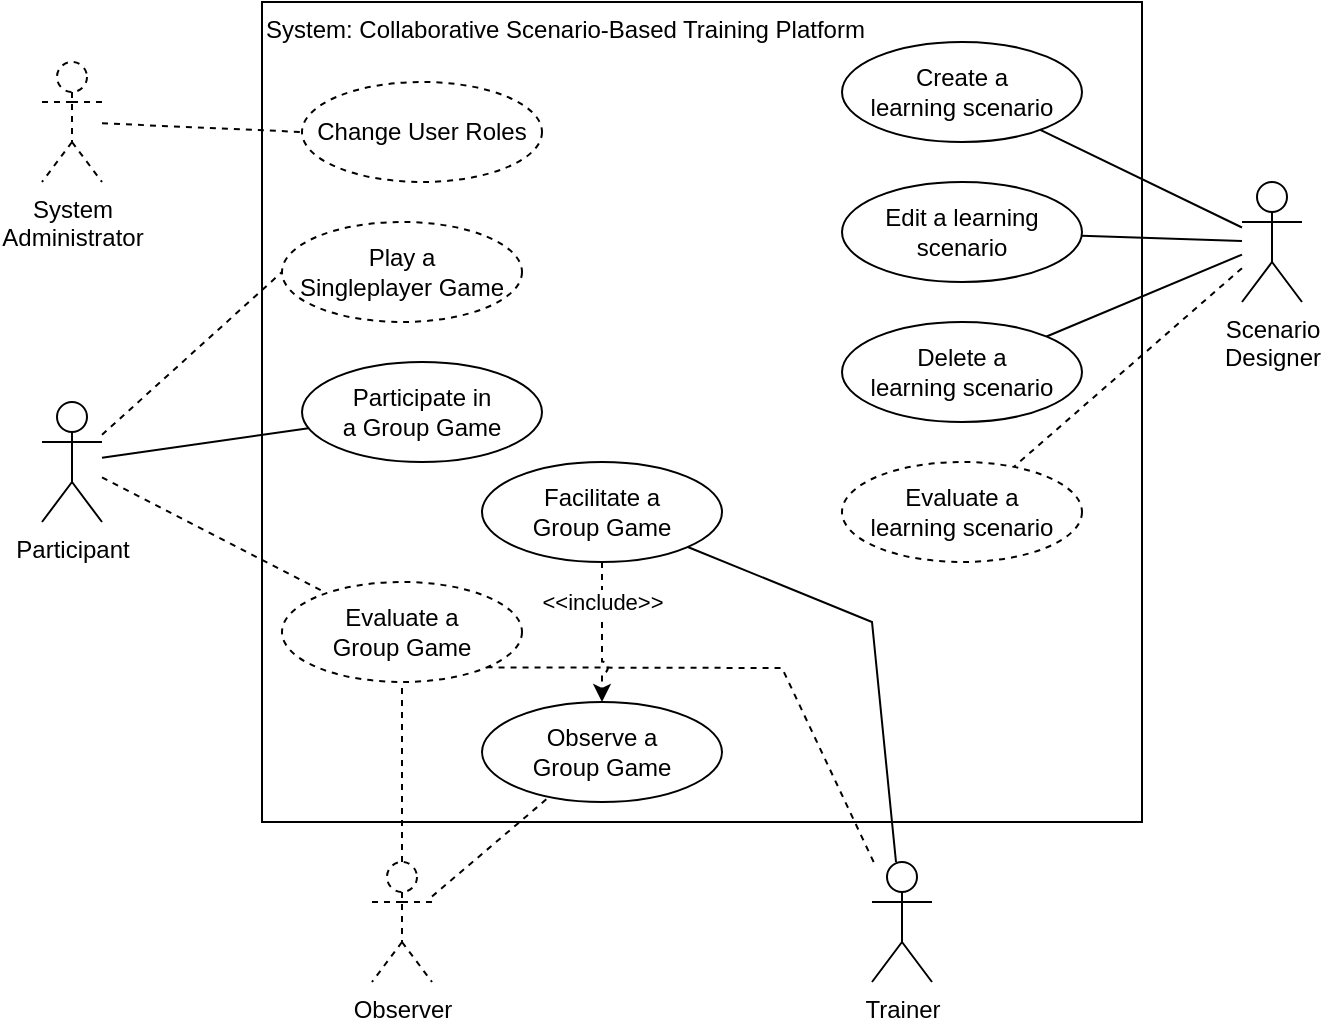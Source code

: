 <mxfile version="15.4.0" type="device" pages="5"><diagram id="1VdO3-t84RbYfWuLwgiJ" name="all_use_cases"><mxGraphModel dx="1086" dy="846" grid="1" gridSize="10" guides="1" tooltips="1" connect="1" arrows="1" fold="1" page="1" pageScale="1" pageWidth="827" pageHeight="1169" math="0" shadow="0"><root><mxCell id="0"/><mxCell id="1" parent="0"/><mxCell id="pJbliilsmfNc0qXXUKQ5-2" value="System: Collaborative Scenario-Based Training Platform" style="rounded=0;whiteSpace=wrap;html=1;align=left;verticalAlign=top;" parent="1" vertex="1"><mxGeometry x="200" y="110" width="440" height="410" as="geometry"/></mxCell><mxCell id="pJbliilsmfNc0qXXUKQ5-7" style="edgeStyle=none;rounded=0;orthogonalLoop=1;jettySize=auto;html=1;endArrow=none;endFill=0;" parent="1" source="pJbliilsmfNc0qXXUKQ5-1" target="pJbliilsmfNc0qXXUKQ5-4" edge="1"><mxGeometry relative="1" as="geometry"/></mxCell><mxCell id="pJbliilsmfNc0qXXUKQ5-28" style="edgeStyle=none;rounded=0;orthogonalLoop=1;jettySize=auto;html=1;startArrow=none;startFill=0;endArrow=none;endFill=0;dashed=1;" parent="1" source="pJbliilsmfNc0qXXUKQ5-1" target="pJbliilsmfNc0qXXUKQ5-25" edge="1"><mxGeometry relative="1" as="geometry"/></mxCell><mxCell id="pJbliilsmfNc0qXXUKQ5-1" value="Participant" style="shape=umlActor;verticalLabelPosition=bottom;verticalAlign=top;html=1;" parent="1" vertex="1"><mxGeometry x="90" y="310" width="30" height="60" as="geometry"/></mxCell><mxCell id="pJbliilsmfNc0qXXUKQ5-3" value="Play a &lt;br&gt;Singleplayer Game" style="shape=ellipse;html=1;strokeWidth=1;fontStyle=0;whiteSpace=wrap;align=center;perimeter=ellipsePerimeter;dashed=1;" parent="1" vertex="1"><mxGeometry x="210" y="220" width="120" height="50" as="geometry"/></mxCell><mxCell id="pJbliilsmfNc0qXXUKQ5-4" value="Participate in &lt;br&gt;a Group Game" style="shape=ellipse;html=1;strokeWidth=1;fontStyle=0;whiteSpace=wrap;align=center;perimeter=ellipsePerimeter;" parent="1" vertex="1"><mxGeometry x="220" y="290" width="120" height="50" as="geometry"/></mxCell><mxCell id="pJbliilsmfNc0qXXUKQ5-6" style="rounded=0;orthogonalLoop=1;jettySize=auto;html=1;entryX=0;entryY=0.5;entryDx=0;entryDy=0;endArrow=none;endFill=0;dashed=1;" parent="1" source="pJbliilsmfNc0qXXUKQ5-1" target="pJbliilsmfNc0qXXUKQ5-3" edge="1"><mxGeometry relative="1" as="geometry"/></mxCell><mxCell id="pJbliilsmfNc0qXXUKQ5-14" style="edgeStyle=none;rounded=0;orthogonalLoop=1;jettySize=auto;html=1;endArrow=none;endFill=0;jumpStyle=arc;dashed=1;" parent="1" source="pJbliilsmfNc0qXXUKQ5-8" target="pJbliilsmfNc0qXXUKQ5-10" edge="1"><mxGeometry relative="1" as="geometry"/></mxCell><mxCell id="pJbliilsmfNc0qXXUKQ5-27" style="edgeStyle=none;rounded=0;orthogonalLoop=1;jettySize=auto;html=1;startArrow=none;startFill=0;endArrow=none;endFill=0;dashed=1;" parent="1" source="pJbliilsmfNc0qXXUKQ5-8" target="pJbliilsmfNc0qXXUKQ5-25" edge="1"><mxGeometry relative="1" as="geometry"/></mxCell><mxCell id="pJbliilsmfNc0qXXUKQ5-8" value="Observer" style="shape=umlActor;verticalLabelPosition=bottom;verticalAlign=top;html=1;dashed=1;" parent="1" vertex="1"><mxGeometry x="255" y="540" width="30" height="60" as="geometry"/></mxCell><mxCell id="pJbliilsmfNc0qXXUKQ5-10" value="Observe a &lt;br&gt;Group Game" style="shape=ellipse;html=1;strokeWidth=1;fontStyle=0;whiteSpace=wrap;align=center;perimeter=ellipsePerimeter;" parent="1" vertex="1"><mxGeometry x="310" y="460" width="120" height="50" as="geometry"/></mxCell><mxCell id="pJbliilsmfNc0qXXUKQ5-13" style="edgeStyle=none;rounded=0;orthogonalLoop=1;jettySize=auto;html=1;endArrow=none;endFill=0;" parent="1" source="pJbliilsmfNc0qXXUKQ5-11" target="pJbliilsmfNc0qXXUKQ5-12" edge="1"><mxGeometry relative="1" as="geometry"><Array as="points"><mxPoint x="505" y="420"/></Array></mxGeometry></mxCell><mxCell id="pJbliilsmfNc0qXXUKQ5-26" style="edgeStyle=none;rounded=0;orthogonalLoop=1;jettySize=auto;html=1;entryX=1;entryY=1;entryDx=0;entryDy=0;startArrow=none;startFill=0;endArrow=none;endFill=0;jumpStyle=arc;dashed=1;" parent="1" source="pJbliilsmfNc0qXXUKQ5-11" target="pJbliilsmfNc0qXXUKQ5-25" edge="1"><mxGeometry relative="1" as="geometry"><Array as="points"><mxPoint x="460" y="443"/></Array></mxGeometry></mxCell><mxCell id="pJbliilsmfNc0qXXUKQ5-11" value="Trainer" style="shape=umlActor;verticalLabelPosition=bottom;verticalAlign=top;html=1;" parent="1" vertex="1"><mxGeometry x="505" y="540" width="30" height="60" as="geometry"/></mxCell><mxCell id="pJbliilsmfNc0qXXUKQ5-15" value="&amp;lt;&amp;lt;include&amp;gt;&amp;gt;" style="edgeStyle=none;rounded=0;orthogonalLoop=1;jettySize=auto;html=1;entryX=0.5;entryY=0;entryDx=0;entryDy=0;endArrow=classic;endFill=1;dashed=1;startArrow=none;startFill=0;jumpStyle=arc;" parent="1" source="pJbliilsmfNc0qXXUKQ5-12" target="pJbliilsmfNc0qXXUKQ5-10" edge="1"><mxGeometry x="-0.429" relative="1" as="geometry"><mxPoint as="offset"/></mxGeometry></mxCell><mxCell id="pJbliilsmfNc0qXXUKQ5-12" value="Facilitate a &lt;br&gt;Group Game" style="shape=ellipse;html=1;strokeWidth=1;fontStyle=0;whiteSpace=wrap;align=center;perimeter=ellipsePerimeter;" parent="1" vertex="1"><mxGeometry x="310" y="340" width="120" height="50" as="geometry"/></mxCell><mxCell id="pJbliilsmfNc0qXXUKQ5-22" style="edgeStyle=none;rounded=0;orthogonalLoop=1;jettySize=auto;html=1;startArrow=none;startFill=0;endArrow=none;endFill=0;" parent="1" source="pJbliilsmfNc0qXXUKQ5-16" target="pJbliilsmfNc0qXXUKQ5-17" edge="1"><mxGeometry relative="1" as="geometry"/></mxCell><mxCell id="pJbliilsmfNc0qXXUKQ5-23" style="edgeStyle=none;rounded=0;orthogonalLoop=1;jettySize=auto;html=1;startArrow=none;startFill=0;endArrow=none;endFill=0;" parent="1" source="pJbliilsmfNc0qXXUKQ5-16" target="pJbliilsmfNc0qXXUKQ5-18" edge="1"><mxGeometry relative="1" as="geometry"/></mxCell><mxCell id="pJbliilsmfNc0qXXUKQ5-24" style="edgeStyle=none;rounded=0;orthogonalLoop=1;jettySize=auto;html=1;startArrow=none;startFill=0;endArrow=none;endFill=0;" parent="1" source="pJbliilsmfNc0qXXUKQ5-16" target="pJbliilsmfNc0qXXUKQ5-19" edge="1"><mxGeometry relative="1" as="geometry"/></mxCell><mxCell id="pJbliilsmfNc0qXXUKQ5-30" style="edgeStyle=none;rounded=0;jumpStyle=arc;orthogonalLoop=1;jettySize=auto;html=1;startArrow=none;startFill=0;endArrow=none;endFill=0;dashed=1;" parent="1" source="pJbliilsmfNc0qXXUKQ5-16" target="pJbliilsmfNc0qXXUKQ5-29" edge="1"><mxGeometry relative="1" as="geometry"/></mxCell><mxCell id="pJbliilsmfNc0qXXUKQ5-16" value="Scenario &lt;br&gt;Designer" style="shape=umlActor;verticalLabelPosition=bottom;verticalAlign=top;html=1;" parent="1" vertex="1"><mxGeometry x="690" y="200" width="30" height="60" as="geometry"/></mxCell><mxCell id="pJbliilsmfNc0qXXUKQ5-17" value="Create a &lt;br&gt;learning scenario" style="shape=ellipse;html=1;strokeWidth=1;fontStyle=0;whiteSpace=wrap;align=center;perimeter=ellipsePerimeter;" parent="1" vertex="1"><mxGeometry x="490" y="130" width="120" height="50" as="geometry"/></mxCell><mxCell id="pJbliilsmfNc0qXXUKQ5-18" value="Edit a learning scenario" style="shape=ellipse;html=1;strokeWidth=1;fontStyle=0;whiteSpace=wrap;align=center;perimeter=ellipsePerimeter;" parent="1" vertex="1"><mxGeometry x="490" y="200" width="120" height="50" as="geometry"/></mxCell><mxCell id="pJbliilsmfNc0qXXUKQ5-19" value="Delete a &lt;br&gt;learning scenario" style="shape=ellipse;html=1;strokeWidth=1;fontStyle=0;whiteSpace=wrap;align=center;perimeter=ellipsePerimeter;" parent="1" vertex="1"><mxGeometry x="490" y="270" width="120" height="50" as="geometry"/></mxCell><mxCell id="pJbliilsmfNc0qXXUKQ5-25" value="Evaluate a &lt;br&gt;Group Game" style="shape=ellipse;html=1;strokeWidth=1;fontStyle=0;whiteSpace=wrap;align=center;perimeter=ellipsePerimeter;dashed=1;" parent="1" vertex="1"><mxGeometry x="210" y="400" width="120" height="50" as="geometry"/></mxCell><mxCell id="pJbliilsmfNc0qXXUKQ5-29" value="Evaluate a &lt;br&gt;learning scenario" style="shape=ellipse;html=1;strokeWidth=1;fontStyle=0;whiteSpace=wrap;align=center;perimeter=ellipsePerimeter;dashed=1;" parent="1" vertex="1"><mxGeometry x="490" y="340" width="120" height="50" as="geometry"/></mxCell><mxCell id="e8S_oA5Bk_F-g82a3Zkq-1" value="System &lt;br&gt;Administrator" style="shape=umlActor;verticalLabelPosition=bottom;verticalAlign=top;html=1;dashed=1;" parent="1" vertex="1"><mxGeometry x="90" y="140" width="30" height="60" as="geometry"/></mxCell><mxCell id="e8S_oA5Bk_F-g82a3Zkq-2" value="Change User Roles" style="shape=ellipse;html=1;strokeWidth=1;fontStyle=0;whiteSpace=wrap;align=center;perimeter=ellipsePerimeter;dashed=1;" parent="1" vertex="1"><mxGeometry x="220" y="150" width="120" height="50" as="geometry"/></mxCell><mxCell id="e8S_oA5Bk_F-g82a3Zkq-3" style="edgeStyle=none;rounded=0;orthogonalLoop=1;jettySize=auto;html=1;startArrow=none;startFill=0;endArrow=none;endFill=0;entryX=0;entryY=0.5;entryDx=0;entryDy=0;dashed=1;" parent="1" source="e8S_oA5Bk_F-g82a3Zkq-1" target="e8S_oA5Bk_F-g82a3Zkq-2" edge="1"><mxGeometry relative="1" as="geometry"><mxPoint x="130" y="357.727" as="sourcePoint"/><mxPoint x="242.268" y="415.562" as="targetPoint"/></mxGeometry></mxCell></root></mxGraphModel></diagram><diagram id="rYNN1EYDOFlq2pC5Rq3p" name="Participant Use Cases"><mxGraphModel dx="1209" dy="703" grid="1" gridSize="10" guides="1" tooltips="1" connect="1" arrows="1" fold="1" page="1" pageScale="1" pageWidth="827" pageHeight="1169" math="0" shadow="0"><root><mxCell id="6eW3fHSqBbzC6EZOYO8j-0"/><mxCell id="6eW3fHSqBbzC6EZOYO8j-1" parent="6eW3fHSqBbzC6EZOYO8j-0"/><mxCell id="lmpQP4wuOzyAfp_I5tTk-0" value="System: Collaborative Scenario-Based Platform" style="rounded=0;whiteSpace=wrap;html=1;align=left;verticalAlign=top;" vertex="1" parent="6eW3fHSqBbzC6EZOYO8j-1"><mxGeometry x="200" y="110" width="440" height="410" as="geometry"/></mxCell><mxCell id="lmpQP4wuOzyAfp_I5tTk-1" style="edgeStyle=none;rounded=0;orthogonalLoop=1;jettySize=auto;html=1;endArrow=none;endFill=0;" edge="1" parent="6eW3fHSqBbzC6EZOYO8j-1" source="lmpQP4wuOzyAfp_I5tTk-3" target="lmpQP4wuOzyAfp_I5tTk-5"><mxGeometry relative="1" as="geometry"/></mxCell><mxCell id="lmpQP4wuOzyAfp_I5tTk-2" style="edgeStyle=none;rounded=0;orthogonalLoop=1;jettySize=auto;html=1;startArrow=none;startFill=0;endArrow=none;endFill=0;" edge="1" parent="6eW3fHSqBbzC6EZOYO8j-1" source="lmpQP4wuOzyAfp_I5tTk-3" target="lmpQP4wuOzyAfp_I5tTk-7"><mxGeometry relative="1" as="geometry"/></mxCell><mxCell id="lmpQP4wuOzyAfp_I5tTk-3" value="Participant" style="shape=umlActor;verticalLabelPosition=bottom;verticalAlign=top;html=1;" vertex="1" parent="6eW3fHSqBbzC6EZOYO8j-1"><mxGeometry x="90" y="260" width="30" height="60" as="geometry"/></mxCell><mxCell id="lmpQP4wuOzyAfp_I5tTk-4" value="Play a &lt;br&gt;Singleplayer Game" style="shape=ellipse;html=1;strokeWidth=1;fontStyle=0;whiteSpace=wrap;align=center;perimeter=ellipsePerimeter;dashed=1;dashPattern=1 1;" vertex="1" parent="6eW3fHSqBbzC6EZOYO8j-1"><mxGeometry x="240" y="160" width="120" height="50" as="geometry"/></mxCell><mxCell id="lmpQP4wuOzyAfp_I5tTk-9" value="&amp;lt;&amp;lt;include&amp;gt;&amp;gt;" style="edgeStyle=none;rounded=0;jumpStyle=arc;orthogonalLoop=1;jettySize=auto;html=1;entryX=0;entryY=0.5;entryDx=0;entryDy=0;startArrow=none;startFill=0;endArrow=classic;endFill=1;dashed=1;" edge="1" parent="6eW3fHSqBbzC6EZOYO8j-1" source="lmpQP4wuOzyAfp_I5tTk-5" target="lmpQP4wuOzyAfp_I5tTk-8"><mxGeometry relative="1" as="geometry"/></mxCell><mxCell id="lmpQP4wuOzyAfp_I5tTk-11" value="&amp;lt;&amp;lt;include&amp;gt;&amp;gt;" style="edgeStyle=none;rounded=0;jumpStyle=arc;orthogonalLoop=1;jettySize=auto;html=1;entryX=0;entryY=0.5;entryDx=0;entryDy=0;startArrow=none;startFill=0;endArrow=classic;endFill=1;dashed=1;" edge="1" parent="6eW3fHSqBbzC6EZOYO8j-1" source="lmpQP4wuOzyAfp_I5tTk-5" target="lmpQP4wuOzyAfp_I5tTk-10"><mxGeometry relative="1" as="geometry"/></mxCell><mxCell id="lmpQP4wuOzyAfp_I5tTk-5" value="Participate in &lt;br&gt;a Group Game" style="shape=ellipse;html=1;strokeWidth=1;fontStyle=0;whiteSpace=wrap;align=center;perimeter=ellipsePerimeter;" vertex="1" parent="6eW3fHSqBbzC6EZOYO8j-1"><mxGeometry x="230" y="330" width="120" height="50" as="geometry"/></mxCell><mxCell id="lmpQP4wuOzyAfp_I5tTk-6" style="rounded=0;orthogonalLoop=1;jettySize=auto;html=1;entryX=0;entryY=0.5;entryDx=0;entryDy=0;endArrow=none;endFill=0;" edge="1" parent="6eW3fHSqBbzC6EZOYO8j-1" source="lmpQP4wuOzyAfp_I5tTk-3" target="lmpQP4wuOzyAfp_I5tTk-4"><mxGeometry relative="1" as="geometry"/></mxCell><mxCell id="lmpQP4wuOzyAfp_I5tTk-7" value="Evaluate a &lt;br&gt;Group Game" style="shape=ellipse;html=1;strokeWidth=1;fontStyle=0;whiteSpace=wrap;align=center;perimeter=ellipsePerimeter;" vertex="1" parent="6eW3fHSqBbzC6EZOYO8j-1"><mxGeometry x="210" y="400" width="120" height="50" as="geometry"/></mxCell><mxCell id="lmpQP4wuOzyAfp_I5tTk-8" value="Join a Group Game" style="shape=ellipse;html=1;strokeWidth=1;fontStyle=0;whiteSpace=wrap;align=center;perimeter=ellipsePerimeter;" vertex="1" parent="6eW3fHSqBbzC6EZOYO8j-1"><mxGeometry x="410" y="280" width="120" height="50" as="geometry"/></mxCell><mxCell id="lmpQP4wuOzyAfp_I5tTk-10" value="Solve an inject&lt;br&gt;in a Group Game" style="shape=ellipse;html=1;strokeWidth=1;fontStyle=0;whiteSpace=wrap;align=center;perimeter=ellipsePerimeter;" vertex="1" parent="6eW3fHSqBbzC6EZOYO8j-1"><mxGeometry x="404" y="390" width="120" height="50" as="geometry"/></mxCell><mxCell id="lmpQP4wuOzyAfp_I5tTk-12" value="Evaluate a Singleplayer Game" style="shape=ellipse;html=1;strokeWidth=1;fontStyle=0;whiteSpace=wrap;align=center;perimeter=ellipsePerimeter;dashed=1;dashPattern=1 1;" vertex="1" parent="6eW3fHSqBbzC6EZOYO8j-1"><mxGeometry x="240" y="220" width="120" height="50" as="geometry"/></mxCell><mxCell id="lmpQP4wuOzyAfp_I5tTk-14" style="rounded=0;orthogonalLoop=1;jettySize=auto;html=1;entryX=0;entryY=0.5;entryDx=0;entryDy=0;endArrow=none;endFill=0;" edge="1" parent="6eW3fHSqBbzC6EZOYO8j-1" source="lmpQP4wuOzyAfp_I5tTk-3" target="lmpQP4wuOzyAfp_I5tTk-12"><mxGeometry relative="1" as="geometry"><mxPoint x="130" y="288.333" as="sourcePoint"/><mxPoint x="250" y="195" as="targetPoint"/></mxGeometry></mxCell></root></mxGraphModel></diagram><diagram id="5qwo4i5OxXcHa6D2XulA" name="Facilitator Use Cases"><mxGraphModel dx="1209" dy="703" grid="1" gridSize="10" guides="1" tooltips="1" connect="1" arrows="1" fold="1" page="1" pageScale="1" pageWidth="827" pageHeight="1169" math="0" shadow="0"><root><mxCell id="oYAKHBj4XhHAIq8Hzmme-0"/><mxCell id="oYAKHBj4XhHAIq8Hzmme-1" parent="oYAKHBj4XhHAIq8Hzmme-0"/><mxCell id="Pw8CGzkgmDTjda4fF30Q-0" value="System: Collaborative Scenario-Based Platform" style="rounded=0;whiteSpace=wrap;html=1;align=left;verticalAlign=top;" vertex="1" parent="oYAKHBj4XhHAIq8Hzmme-1"><mxGeometry x="200" y="110" width="440" height="410" as="geometry"/></mxCell><mxCell id="Pw8CGzkgmDTjda4fF30Q-1" style="edgeStyle=none;rounded=0;orthogonalLoop=1;jettySize=auto;html=1;endArrow=none;endFill=0;jumpStyle=arc;" edge="1" parent="oYAKHBj4XhHAIq8Hzmme-1" source="Pw8CGzkgmDTjda4fF30Q-3" target="Pw8CGzkgmDTjda4fF30Q-4"><mxGeometry relative="1" as="geometry"/></mxCell><mxCell id="Pw8CGzkgmDTjda4fF30Q-2" style="edgeStyle=none;rounded=0;orthogonalLoop=1;jettySize=auto;html=1;startArrow=none;startFill=0;endArrow=none;endFill=0;dashed=1;dashPattern=1 1;" edge="1" parent="oYAKHBj4XhHAIq8Hzmme-1" source="Pw8CGzkgmDTjda4fF30Q-3" target="Pw8CGzkgmDTjda4fF30Q-10"><mxGeometry relative="1" as="geometry"/></mxCell><mxCell id="Pw8CGzkgmDTjda4fF30Q-3" value="Observer" style="shape=umlActor;verticalLabelPosition=bottom;verticalAlign=top;html=1;dashed=1;dashPattern=1 1;" vertex="1" parent="oYAKHBj4XhHAIq8Hzmme-1"><mxGeometry x="255" y="540" width="30" height="60" as="geometry"/></mxCell><mxCell id="Pw8CGzkgmDTjda4fF30Q-4" value="Observe a &lt;br&gt;Group Game" style="shape=ellipse;html=1;strokeWidth=1;fontStyle=0;whiteSpace=wrap;align=center;perimeter=ellipsePerimeter;" vertex="1" parent="oYAKHBj4XhHAIq8Hzmme-1"><mxGeometry x="310" y="460" width="120" height="50" as="geometry"/></mxCell><mxCell id="Pw8CGzkgmDTjda4fF30Q-5" style="edgeStyle=none;rounded=0;orthogonalLoop=1;jettySize=auto;html=1;endArrow=none;endFill=0;" edge="1" parent="oYAKHBj4XhHAIq8Hzmme-1" source="Pw8CGzkgmDTjda4fF30Q-7" target="Pw8CGzkgmDTjda4fF30Q-9"><mxGeometry relative="1" as="geometry"><Array as="points"><mxPoint x="505" y="420"/></Array></mxGeometry></mxCell><mxCell id="Pw8CGzkgmDTjda4fF30Q-6" style="edgeStyle=none;rounded=0;orthogonalLoop=1;jettySize=auto;html=1;entryX=1;entryY=1;entryDx=0;entryDy=0;startArrow=none;startFill=0;endArrow=none;endFill=0;jumpStyle=arc;" edge="1" parent="oYAKHBj4XhHAIq8Hzmme-1" source="Pw8CGzkgmDTjda4fF30Q-7" target="Pw8CGzkgmDTjda4fF30Q-10"><mxGeometry relative="1" as="geometry"><Array as="points"><mxPoint x="460" y="443"/></Array></mxGeometry></mxCell><mxCell id="jYQSRSxsleqiAgA3_Kp2-0" style="edgeStyle=none;rounded=0;jumpStyle=arc;orthogonalLoop=1;jettySize=auto;html=1;exitX=0;exitY=0.333;exitDx=0;exitDy=0;exitPerimeter=0;startArrow=none;startFill=0;endArrow=none;endFill=0;" edge="1" parent="oYAKHBj4XhHAIq8Hzmme-1" source="Pw8CGzkgmDTjda4fF30Q-7" target="Pw8CGzkgmDTjda4fF30Q-4"><mxGeometry relative="1" as="geometry"/></mxCell><mxCell id="Pw8CGzkgmDTjda4fF30Q-7" value="Trainer" style="shape=umlActor;verticalLabelPosition=bottom;verticalAlign=top;html=1;" vertex="1" parent="oYAKHBj4XhHAIq8Hzmme-1"><mxGeometry x="505" y="540" width="30" height="60" as="geometry"/></mxCell><mxCell id="Pw8CGzkgmDTjda4fF30Q-8" value="&amp;lt;&amp;lt;include&amp;gt;&amp;gt;" style="edgeStyle=none;rounded=0;orthogonalLoop=1;jettySize=auto;html=1;entryX=0.5;entryY=0;entryDx=0;entryDy=0;endArrow=classic;endFill=1;dashed=1;startArrow=none;startFill=0;jumpStyle=arc;" edge="1" parent="oYAKHBj4XhHAIq8Hzmme-1" source="Pw8CGzkgmDTjda4fF30Q-9" target="Pw8CGzkgmDTjda4fF30Q-4"><mxGeometry x="-0.429" relative="1" as="geometry"><mxPoint as="offset"/></mxGeometry></mxCell><mxCell id="jYQSRSxsleqiAgA3_Kp2-6" value="&amp;lt;&amp;lt;include&amp;gt;&amp;gt;" style="edgeStyle=none;rounded=0;jumpStyle=arc;orthogonalLoop=1;jettySize=auto;html=1;startArrow=none;startFill=0;endArrow=classic;endFill=1;dashed=1;entryX=1;entryY=0.5;entryDx=0;entryDy=0;exitX=0.619;exitY=0.067;exitDx=0;exitDy=0;exitPerimeter=0;" edge="1" parent="oYAKHBj4XhHAIq8Hzmme-1" source="Pw8CGzkgmDTjda4fF30Q-9" target="jYQSRSxsleqiAgA3_Kp2-5"><mxGeometry relative="1" as="geometry"/></mxCell><mxCell id="Pw8CGzkgmDTjda4fF30Q-9" value="Facilitate a &lt;br&gt;Group Game" style="shape=ellipse;html=1;strokeWidth=1;fontStyle=0;whiteSpace=wrap;align=center;perimeter=ellipsePerimeter;" vertex="1" parent="oYAKHBj4XhHAIq8Hzmme-1"><mxGeometry x="310" y="340" width="120" height="50" as="geometry"/></mxCell><mxCell id="Pw8CGzkgmDTjda4fF30Q-10" value="Evaluate a &lt;br&gt;Group Game" style="shape=ellipse;html=1;strokeWidth=1;fontStyle=0;whiteSpace=wrap;align=center;perimeter=ellipsePerimeter;" vertex="1" parent="oYAKHBj4XhHAIq8Hzmme-1"><mxGeometry x="210" y="400" width="120" height="50" as="geometry"/></mxCell><mxCell id="jYQSRSxsleqiAgA3_Kp2-1" value="Set breakpoint" style="shape=ellipse;html=1;strokeWidth=1;fontStyle=0;whiteSpace=wrap;align=center;perimeter=ellipsePerimeter;" vertex="1" parent="oYAKHBj4XhHAIq8Hzmme-1"><mxGeometry x="520" y="240" width="120" height="50" as="geometry"/></mxCell><mxCell id="jYQSRSxsleqiAgA3_Kp2-2" value="Change Active Inject" style="shape=ellipse;html=1;strokeWidth=1;fontStyle=0;whiteSpace=wrap;align=center;perimeter=ellipsePerimeter;dashed=1;dashPattern=1 1;" vertex="1" parent="oYAKHBj4XhHAIq8Hzmme-1"><mxGeometry x="520" y="160" width="120" height="50" as="geometry"/></mxCell><mxCell id="jYQSRSxsleqiAgA3_Kp2-3" value="Set Variable Value" style="shape=ellipse;html=1;strokeWidth=1;fontStyle=0;whiteSpace=wrap;align=center;perimeter=ellipsePerimeter;" vertex="1" parent="oYAKHBj4XhHAIq8Hzmme-1"><mxGeometry x="520" y="330" width="120" height="50" as="geometry"/></mxCell><mxCell id="jYQSRSxsleqiAgA3_Kp2-4" value="Open Game" style="shape=ellipse;html=1;strokeWidth=1;fontStyle=0;whiteSpace=wrap;align=center;perimeter=ellipsePerimeter;" vertex="1" parent="oYAKHBj4XhHAIq8Hzmme-1"><mxGeometry x="210" y="260" width="120" height="50" as="geometry"/></mxCell><mxCell id="jYQSRSxsleqiAgA3_Kp2-5" value="Abort Game" style="shape=ellipse;html=1;strokeWidth=1;fontStyle=0;whiteSpace=wrap;align=center;perimeter=ellipsePerimeter;dashed=1;dashPattern=1 1;" vertex="1" parent="oYAKHBj4XhHAIq8Hzmme-1"><mxGeometry x="210" y="190" width="120" height="50" as="geometry"/></mxCell><mxCell id="jYQSRSxsleqiAgA3_Kp2-7" value="&amp;lt;&amp;lt;include&amp;gt;&amp;gt;" style="edgeStyle=none;rounded=0;jumpStyle=arc;orthogonalLoop=1;jettySize=auto;html=1;startArrow=none;startFill=0;endArrow=classic;endFill=1;dashed=1;entryX=0.5;entryY=1;entryDx=0;entryDy=0;exitX=0.219;exitY=0.067;exitDx=0;exitDy=0;exitPerimeter=0;" edge="1" parent="oYAKHBj4XhHAIq8Hzmme-1" source="Pw8CGzkgmDTjda4fF30Q-9" target="jYQSRSxsleqiAgA3_Kp2-4"><mxGeometry x="-0.228" y="-3" relative="1" as="geometry"><mxPoint x="359.041" y="351.575" as="sourcePoint"/><mxPoint x="311.067" y="298.408" as="targetPoint"/><mxPoint as="offset"/></mxGeometry></mxCell><mxCell id="jYQSRSxsleqiAgA3_Kp2-8" value="&amp;lt;&amp;lt;include&amp;gt;&amp;gt;" style="edgeStyle=none;rounded=0;jumpStyle=arc;orthogonalLoop=1;jettySize=auto;html=1;startArrow=none;startFill=0;endArrow=classic;endFill=1;dashed=1;entryX=0;entryY=0.5;entryDx=0;entryDy=0;exitX=1;exitY=0;exitDx=0;exitDy=0;" edge="1" parent="oYAKHBj4XhHAIq8Hzmme-1" source="Pw8CGzkgmDTjda4fF30Q-9" target="jYQSRSxsleqiAgA3_Kp2-2"><mxGeometry x="0.445" relative="1" as="geometry"><mxPoint x="380" y="350" as="sourcePoint"/><mxPoint x="345.92" y="222.65" as="targetPoint"/><mxPoint as="offset"/></mxGeometry></mxCell><mxCell id="jYQSRSxsleqiAgA3_Kp2-9" value="&amp;lt;&amp;lt;include&amp;gt;&amp;gt;" style="edgeStyle=none;rounded=0;jumpStyle=arc;orthogonalLoop=1;jettySize=auto;html=1;startArrow=none;startFill=0;endArrow=classic;endFill=1;dashed=1;entryX=0;entryY=0.5;entryDx=0;entryDy=0;exitX=0.975;exitY=0.324;exitDx=0;exitDy=0;exitPerimeter=0;" edge="1" parent="oYAKHBj4XhHAIq8Hzmme-1" source="Pw8CGzkgmDTjda4fF30Q-9" target="jYQSRSxsleqiAgA3_Kp2-1"><mxGeometry x="0.445" relative="1" as="geometry"><mxPoint x="422.426" y="357.322" as="sourcePoint"/><mxPoint x="530" y="195" as="targetPoint"/><mxPoint as="offset"/></mxGeometry></mxCell><mxCell id="jYQSRSxsleqiAgA3_Kp2-10" value="&amp;lt;&amp;lt;include&amp;gt;&amp;gt;" style="edgeStyle=none;rounded=0;jumpStyle=arc;orthogonalLoop=1;jettySize=auto;html=1;startArrow=none;startFill=0;endArrow=classic;endFill=1;dashed=1;entryX=0;entryY=0.5;entryDx=0;entryDy=0;exitX=1;exitY=0.5;exitDx=0;exitDy=0;" edge="1" parent="oYAKHBj4XhHAIq8Hzmme-1" source="Pw8CGzkgmDTjda4fF30Q-9" target="jYQSRSxsleqiAgA3_Kp2-3"><mxGeometry x="-0.122" y="-4" relative="1" as="geometry"><mxPoint x="432.426" y="367.322" as="sourcePoint"/><mxPoint x="540" y="205" as="targetPoint"/><mxPoint as="offset"/></mxGeometry></mxCell></root></mxGraphModel></diagram><diagram id="n1b84Qd3oHAgaWTMOdpx" name="Scenario Designer Use Cases"><mxGraphModel dx="1209" dy="703" grid="1" gridSize="10" guides="1" tooltips="1" connect="1" arrows="1" fold="1" page="1" pageScale="1" pageWidth="827" pageHeight="1169" math="0" shadow="0"><root><mxCell id="hYCX3b5heqn8G4e1nwby-0"/><mxCell id="hYCX3b5heqn8G4e1nwby-1" parent="hYCX3b5heqn8G4e1nwby-0"/><mxCell id="FKQUHX528Hr-MIod7hUV-0" value="System: Collaborative Scenario-Based Platform" style="rounded=0;whiteSpace=wrap;html=1;align=left;verticalAlign=top;" vertex="1" parent="hYCX3b5heqn8G4e1nwby-1"><mxGeometry x="200" y="120" width="440" height="410" as="geometry"/></mxCell><mxCell id="FKQUHX528Hr-MIod7hUV-1" style="edgeStyle=none;rounded=0;orthogonalLoop=1;jettySize=auto;html=1;startArrow=none;startFill=0;endArrow=none;endFill=0;" edge="1" parent="hYCX3b5heqn8G4e1nwby-1" source="FKQUHX528Hr-MIod7hUV-5" target="FKQUHX528Hr-MIod7hUV-6"><mxGeometry relative="1" as="geometry"/></mxCell><mxCell id="FKQUHX528Hr-MIod7hUV-2" style="edgeStyle=none;rounded=0;orthogonalLoop=1;jettySize=auto;html=1;startArrow=none;startFill=0;endArrow=none;endFill=0;" edge="1" parent="hYCX3b5heqn8G4e1nwby-1" source="FKQUHX528Hr-MIod7hUV-5" target="FKQUHX528Hr-MIod7hUV-7"><mxGeometry relative="1" as="geometry"/></mxCell><mxCell id="FKQUHX528Hr-MIod7hUV-3" style="edgeStyle=none;rounded=0;orthogonalLoop=1;jettySize=auto;html=1;startArrow=none;startFill=0;endArrow=none;endFill=0;" edge="1" parent="hYCX3b5heqn8G4e1nwby-1" source="FKQUHX528Hr-MIod7hUV-5" target="FKQUHX528Hr-MIod7hUV-8"><mxGeometry relative="1" as="geometry"/></mxCell><mxCell id="FKQUHX528Hr-MIod7hUV-4" style="edgeStyle=none;rounded=0;jumpStyle=arc;orthogonalLoop=1;jettySize=auto;html=1;startArrow=none;startFill=0;endArrow=none;endFill=0;dashed=1;dashPattern=1 1;" edge="1" parent="hYCX3b5heqn8G4e1nwby-1" source="FKQUHX528Hr-MIod7hUV-5" target="FKQUHX528Hr-MIod7hUV-9"><mxGeometry relative="1" as="geometry"/></mxCell><mxCell id="FKQUHX528Hr-MIod7hUV-5" value="Scenario &lt;br&gt;Designer" style="shape=umlActor;verticalLabelPosition=bottom;verticalAlign=top;html=1;" vertex="1" parent="hYCX3b5heqn8G4e1nwby-1"><mxGeometry x="690" y="265" width="30" height="60" as="geometry"/></mxCell><mxCell id="FKQUHX528Hr-MIod7hUV-22" value="&amp;lt;&amp;lt;extend&amp;gt;&amp;gt;" style="edgeStyle=none;rounded=0;jumpStyle=arc;orthogonalLoop=1;jettySize=auto;html=1;dashed=1;startArrow=none;startFill=0;endArrow=classic;endFill=1;" edge="1" parent="hYCX3b5heqn8G4e1nwby-1" source="FKQUHX528Hr-MIod7hUV-6" target="FKQUHX528Hr-MIod7hUV-7"><mxGeometry relative="1" as="geometry"/></mxCell><mxCell id="FKQUHX528Hr-MIod7hUV-6" value="Create a &lt;br&gt;learning scenario" style="shape=ellipse;html=1;strokeWidth=1;fontStyle=0;whiteSpace=wrap;align=center;perimeter=ellipsePerimeter;" vertex="1" parent="hYCX3b5heqn8G4e1nwby-1"><mxGeometry x="490" y="170" width="120" height="50" as="geometry"/></mxCell><mxCell id="FKQUHX528Hr-MIod7hUV-19" value="&amp;lt;&amp;lt;include&amp;gt;&amp;gt;" style="edgeStyle=none;rounded=0;jumpStyle=arc;orthogonalLoop=1;jettySize=auto;html=1;dashed=1;startArrow=none;startFill=0;endArrow=classic;endFill=1;" edge="1" parent="hYCX3b5heqn8G4e1nwby-1" source="FKQUHX528Hr-MIod7hUV-7" target="FKQUHX528Hr-MIod7hUV-10"><mxGeometry relative="1" as="geometry"/></mxCell><mxCell id="FKQUHX528Hr-MIod7hUV-20" value="&amp;lt;&amp;lt;include&amp;gt;&amp;gt;" style="edgeStyle=none;rounded=0;jumpStyle=arc;orthogonalLoop=1;jettySize=auto;html=1;entryX=1;entryY=0.5;entryDx=0;entryDy=0;dashed=1;startArrow=none;startFill=0;endArrow=classic;endFill=1;" edge="1" parent="hYCX3b5heqn8G4e1nwby-1" source="FKQUHX528Hr-MIod7hUV-7" target="FKQUHX528Hr-MIod7hUV-11"><mxGeometry relative="1" as="geometry"/></mxCell><mxCell id="FKQUHX528Hr-MIod7hUV-21" value="&amp;lt;&amp;lt;include&amp;gt;&amp;gt;" style="edgeStyle=none;rounded=0;jumpStyle=arc;orthogonalLoop=1;jettySize=auto;html=1;entryX=0.677;entryY=0.142;entryDx=0;entryDy=0;dashed=1;startArrow=none;startFill=0;endArrow=classic;endFill=1;entryPerimeter=0;" edge="1" parent="hYCX3b5heqn8G4e1nwby-1" source="FKQUHX528Hr-MIod7hUV-7" target="FKQUHX528Hr-MIod7hUV-15"><mxGeometry relative="1" as="geometry"/></mxCell><mxCell id="FKQUHX528Hr-MIod7hUV-7" value="Edit a learning scenario" style="shape=ellipse;html=1;strokeWidth=1;fontStyle=0;whiteSpace=wrap;align=center;perimeter=ellipsePerimeter;" vertex="1" parent="hYCX3b5heqn8G4e1nwby-1"><mxGeometry x="490" y="265" width="120" height="50" as="geometry"/></mxCell><mxCell id="FKQUHX528Hr-MIod7hUV-8" value="Delete a &lt;br&gt;learning scenario" style="shape=ellipse;html=1;strokeWidth=1;fontStyle=0;whiteSpace=wrap;align=center;perimeter=ellipsePerimeter;" vertex="1" parent="hYCX3b5heqn8G4e1nwby-1"><mxGeometry x="490" y="335" width="120" height="50" as="geometry"/></mxCell><mxCell id="FKQUHX528Hr-MIod7hUV-9" value="Evaluate a &lt;br&gt;learning scenario" style="shape=ellipse;html=1;strokeWidth=1;fontStyle=0;whiteSpace=wrap;align=center;perimeter=ellipsePerimeter;dashed=1;dashPattern=1 1;" vertex="1" parent="hYCX3b5heqn8G4e1nwby-1"><mxGeometry x="490" y="405" width="120" height="50" as="geometry"/></mxCell><mxCell id="FKQUHX528Hr-MIod7hUV-10" value="Add story" style="shape=ellipse;html=1;strokeWidth=1;fontStyle=0;whiteSpace=wrap;align=center;perimeter=ellipsePerimeter;" vertex="1" parent="hYCX3b5heqn8G4e1nwby-1"><mxGeometry x="320" y="160" width="120" height="50" as="geometry"/></mxCell><mxCell id="FKQUHX528Hr-MIod7hUV-11" value="Delete story" style="shape=ellipse;html=1;strokeWidth=1;fontStyle=0;whiteSpace=wrap;align=center;perimeter=ellipsePerimeter;" vertex="1" parent="hYCX3b5heqn8G4e1nwby-1"><mxGeometry x="250" y="215" width="120" height="50" as="geometry"/></mxCell><mxCell id="FKQUHX528Hr-MIod7hUV-12" value="Add inject" style="shape=ellipse;html=1;strokeWidth=1;fontStyle=0;whiteSpace=wrap;align=center;perimeter=ellipsePerimeter;" vertex="1" parent="hYCX3b5heqn8G4e1nwby-1"><mxGeometry x="220" y="340" width="120" height="50" as="geometry"/></mxCell><mxCell id="FKQUHX528Hr-MIod7hUV-13" value="Edit inject" style="shape=ellipse;html=1;strokeWidth=1;fontStyle=0;whiteSpace=wrap;align=center;perimeter=ellipsePerimeter;" vertex="1" parent="hYCX3b5heqn8G4e1nwby-1"><mxGeometry x="220" y="400" width="120" height="50" as="geometry"/></mxCell><mxCell id="FKQUHX528Hr-MIod7hUV-14" value="Delete Inject" style="shape=ellipse;html=1;strokeWidth=1;fontStyle=0;whiteSpace=wrap;align=center;perimeter=ellipsePerimeter;" vertex="1" parent="hYCX3b5heqn8G4e1nwby-1"><mxGeometry x="220" y="460" width="120" height="50" as="geometry"/></mxCell><mxCell id="FKQUHX528Hr-MIod7hUV-23" value="&amp;lt;&amp;lt;include&amp;gt;&amp;gt;" style="edgeStyle=none;rounded=0;jumpStyle=arc;orthogonalLoop=1;jettySize=auto;html=1;dashed=1;startArrow=none;startFill=0;endArrow=classic;endFill=1;" edge="1" parent="hYCX3b5heqn8G4e1nwby-1" source="FKQUHX528Hr-MIod7hUV-15" target="FKQUHX528Hr-MIod7hUV-12"><mxGeometry x="-0.571" relative="1" as="geometry"><Array as="points"><mxPoint x="380" y="365"/></Array><mxPoint as="offset"/></mxGeometry></mxCell><mxCell id="FKQUHX528Hr-MIod7hUV-24" style="edgeStyle=none;rounded=0;jumpStyle=arc;orthogonalLoop=1;jettySize=auto;html=1;dashed=1;startArrow=none;startFill=0;endArrow=classic;endFill=1;" edge="1" parent="hYCX3b5heqn8G4e1nwby-1" source="FKQUHX528Hr-MIod7hUV-15" target="FKQUHX528Hr-MIod7hUV-13"><mxGeometry relative="1" as="geometry"><Array as="points"><mxPoint x="384" y="426"/></Array></mxGeometry></mxCell><mxCell id="FKQUHX528Hr-MIod7hUV-25" style="edgeStyle=none;rounded=0;jumpStyle=none;orthogonalLoop=1;jettySize=auto;html=1;dashed=1;startArrow=none;startFill=0;endArrow=classic;endFill=1;" edge="1" parent="hYCX3b5heqn8G4e1nwby-1" source="FKQUHX528Hr-MIod7hUV-15" target="FKQUHX528Hr-MIod7hUV-14"><mxGeometry relative="1" as="geometry"><Array as="points"><mxPoint x="383" y="486"/></Array></mxGeometry></mxCell><mxCell id="FKQUHX528Hr-MIod7hUV-15" value="Edit Story" style="shape=ellipse;html=1;strokeWidth=1;fontStyle=0;whiteSpace=wrap;align=center;perimeter=ellipsePerimeter;" vertex="1" parent="hYCX3b5heqn8G4e1nwby-1"><mxGeometry x="320" y="285" width="120" height="50" as="geometry"/></mxCell></root></mxGraphModel></diagram><diagram id="NYT7azOmRuzRChr0TsHN" name="Evaluation"><mxGraphModel dx="981" dy="567" grid="0" gridSize="10" guides="1" tooltips="1" connect="1" arrows="1" fold="1" page="1" pageScale="1" pageWidth="827" pageHeight="1169" math="0" shadow="0"><root><mxCell id="KExIUjtoVPeEHGsUkiXI-0"/><mxCell id="KExIUjtoVPeEHGsUkiXI-1" parent="KExIUjtoVPeEHGsUkiXI-0"/><mxCell id="Y3yJGdHr_b4FAgFrkqrW-0" value="System: Collaborative Scenario-Based Platform" style="rounded=0;whiteSpace=wrap;html=1;align=left;verticalAlign=top;" vertex="1" parent="KExIUjtoVPeEHGsUkiXI-1"><mxGeometry x="200" y="110" width="440" height="410" as="geometry"/></mxCell><mxCell id="Y3yJGdHr_b4FAgFrkqrW-1" style="edgeStyle=none;rounded=0;orthogonalLoop=1;jettySize=auto;html=1;endArrow=none;endFill=0;" edge="1" parent="KExIUjtoVPeEHGsUkiXI-1" source="Y3yJGdHr_b4FAgFrkqrW-3" target="Y3yJGdHr_b4FAgFrkqrW-5"><mxGeometry relative="1" as="geometry"/></mxCell><mxCell id="Y3yJGdHr_b4FAgFrkqrW-2" style="edgeStyle=none;rounded=0;orthogonalLoop=1;jettySize=auto;html=1;startArrow=none;startFill=0;endArrow=none;endFill=0;" edge="1" parent="KExIUjtoVPeEHGsUkiXI-1" source="Y3yJGdHr_b4FAgFrkqrW-3" target="Y3yJGdHr_b4FAgFrkqrW-24"><mxGeometry relative="1" as="geometry"/></mxCell><mxCell id="Y3yJGdHr_b4FAgFrkqrW-3" value="Participant" style="shape=umlActor;verticalLabelPosition=bottom;verticalAlign=top;html=1;" vertex="1" parent="KExIUjtoVPeEHGsUkiXI-1"><mxGeometry x="90" y="310" width="30" height="60" as="geometry"/></mxCell><mxCell id="Y3yJGdHr_b4FAgFrkqrW-4" value="Play a &lt;br&gt;Singleplayer Game" style="shape=ellipse;html=1;strokeWidth=1;fontStyle=0;whiteSpace=wrap;align=center;perimeter=ellipsePerimeter;dashed=1;dashPattern=1 1;" vertex="1" parent="KExIUjtoVPeEHGsUkiXI-1"><mxGeometry x="210" y="220" width="120" height="50" as="geometry"/></mxCell><mxCell id="Y3yJGdHr_b4FAgFrkqrW-5" value="Participate in &lt;br&gt;a Group Game" style="shape=ellipse;html=1;strokeWidth=1;fontStyle=0;whiteSpace=wrap;align=center;perimeter=ellipsePerimeter;" vertex="1" parent="KExIUjtoVPeEHGsUkiXI-1"><mxGeometry x="220" y="290" width="120" height="50" as="geometry"/></mxCell><mxCell id="Y3yJGdHr_b4FAgFrkqrW-6" style="rounded=0;orthogonalLoop=1;jettySize=auto;html=1;entryX=0;entryY=0.5;entryDx=0;entryDy=0;endArrow=none;endFill=0;dashed=1;dashPattern=1 1;" edge="1" parent="KExIUjtoVPeEHGsUkiXI-1" source="Y3yJGdHr_b4FAgFrkqrW-3" target="Y3yJGdHr_b4FAgFrkqrW-4"><mxGeometry relative="1" as="geometry"/></mxCell><mxCell id="Y3yJGdHr_b4FAgFrkqrW-7" style="edgeStyle=none;rounded=0;orthogonalLoop=1;jettySize=auto;html=1;endArrow=none;endFill=0;jumpStyle=arc;dashed=1;" edge="1" parent="KExIUjtoVPeEHGsUkiXI-1" source="Y3yJGdHr_b4FAgFrkqrW-9" target="Y3yJGdHr_b4FAgFrkqrW-10"><mxGeometry relative="1" as="geometry"/></mxCell><mxCell id="Y3yJGdHr_b4FAgFrkqrW-8" style="edgeStyle=none;rounded=0;orthogonalLoop=1;jettySize=auto;html=1;startArrow=none;startFill=0;endArrow=none;endFill=0;dashed=1;dashPattern=1 1;" edge="1" parent="KExIUjtoVPeEHGsUkiXI-1" source="Y3yJGdHr_b4FAgFrkqrW-9" target="Y3yJGdHr_b4FAgFrkqrW-24"><mxGeometry relative="1" as="geometry"/></mxCell><mxCell id="Y3yJGdHr_b4FAgFrkqrW-9" value="Observer" style="shape=umlActor;verticalLabelPosition=bottom;verticalAlign=top;html=1;dashed=1;" vertex="1" parent="KExIUjtoVPeEHGsUkiXI-1"><mxGeometry x="255" y="540" width="30" height="60" as="geometry"/></mxCell><mxCell id="Y3yJGdHr_b4FAgFrkqrW-10" value="Observe a &lt;br&gt;Group Game" style="shape=ellipse;html=1;strokeWidth=1;fontStyle=0;whiteSpace=wrap;align=center;perimeter=ellipsePerimeter;" vertex="1" parent="KExIUjtoVPeEHGsUkiXI-1"><mxGeometry x="310" y="460" width="120" height="50" as="geometry"/></mxCell><mxCell id="Y3yJGdHr_b4FAgFrkqrW-11" style="edgeStyle=none;rounded=0;orthogonalLoop=1;jettySize=auto;html=1;endArrow=none;endFill=0;" edge="1" parent="KExIUjtoVPeEHGsUkiXI-1" source="Y3yJGdHr_b4FAgFrkqrW-13" target="Y3yJGdHr_b4FAgFrkqrW-15"><mxGeometry relative="1" as="geometry"><Array as="points"><mxPoint x="505" y="420"/></Array></mxGeometry></mxCell><mxCell id="Y3yJGdHr_b4FAgFrkqrW-12" style="edgeStyle=none;rounded=0;orthogonalLoop=1;jettySize=auto;html=1;entryX=1;entryY=1;entryDx=0;entryDy=0;startArrow=none;startFill=0;endArrow=none;endFill=0;jumpStyle=arc;" edge="1" parent="KExIUjtoVPeEHGsUkiXI-1" source="Y3yJGdHr_b4FAgFrkqrW-13" target="Y3yJGdHr_b4FAgFrkqrW-24"><mxGeometry relative="1" as="geometry"><Array as="points"><mxPoint x="460" y="443"/></Array></mxGeometry></mxCell><mxCell id="Y3yJGdHr_b4FAgFrkqrW-13" value="Trainer" style="shape=umlActor;verticalLabelPosition=bottom;verticalAlign=top;html=1;" vertex="1" parent="KExIUjtoVPeEHGsUkiXI-1"><mxGeometry x="505" y="540" width="30" height="60" as="geometry"/></mxCell><mxCell id="Y3yJGdHr_b4FAgFrkqrW-14" value="&amp;lt;&amp;lt;include&amp;gt;&amp;gt;" style="edgeStyle=none;rounded=0;orthogonalLoop=1;jettySize=auto;html=1;entryX=0.5;entryY=0;entryDx=0;entryDy=0;endArrow=classic;endFill=1;dashed=1;startArrow=none;startFill=0;jumpStyle=arc;" edge="1" parent="KExIUjtoVPeEHGsUkiXI-1" source="Y3yJGdHr_b4FAgFrkqrW-15" target="Y3yJGdHr_b4FAgFrkqrW-10"><mxGeometry x="-0.429" relative="1" as="geometry"><mxPoint as="offset"/></mxGeometry></mxCell><mxCell id="Y3yJGdHr_b4FAgFrkqrW-15" value="Facilitate a &lt;br&gt;Group Game" style="shape=ellipse;html=1;strokeWidth=1;fontStyle=0;whiteSpace=wrap;align=center;perimeter=ellipsePerimeter;" vertex="1" parent="KExIUjtoVPeEHGsUkiXI-1"><mxGeometry x="310" y="340" width="120" height="50" as="geometry"/></mxCell><mxCell id="Y3yJGdHr_b4FAgFrkqrW-16" style="edgeStyle=none;rounded=0;orthogonalLoop=1;jettySize=auto;html=1;startArrow=none;startFill=0;endArrow=none;endFill=0;" edge="1" parent="KExIUjtoVPeEHGsUkiXI-1" source="Y3yJGdHr_b4FAgFrkqrW-20" target="Y3yJGdHr_b4FAgFrkqrW-21"><mxGeometry relative="1" as="geometry"/></mxCell><mxCell id="Y3yJGdHr_b4FAgFrkqrW-17" style="edgeStyle=none;rounded=0;orthogonalLoop=1;jettySize=auto;html=1;startArrow=none;startFill=0;endArrow=none;endFill=0;" edge="1" parent="KExIUjtoVPeEHGsUkiXI-1" source="Y3yJGdHr_b4FAgFrkqrW-20" target="Y3yJGdHr_b4FAgFrkqrW-22"><mxGeometry relative="1" as="geometry"/></mxCell><mxCell id="Y3yJGdHr_b4FAgFrkqrW-18" style="edgeStyle=none;rounded=0;orthogonalLoop=1;jettySize=auto;html=1;startArrow=none;startFill=0;endArrow=none;endFill=0;" edge="1" parent="KExIUjtoVPeEHGsUkiXI-1" source="Y3yJGdHr_b4FAgFrkqrW-20" target="Y3yJGdHr_b4FAgFrkqrW-23"><mxGeometry relative="1" as="geometry"/></mxCell><mxCell id="Y3yJGdHr_b4FAgFrkqrW-19" style="edgeStyle=none;rounded=0;jumpStyle=arc;orthogonalLoop=1;jettySize=auto;html=1;startArrow=none;startFill=0;endArrow=none;endFill=0;dashed=1;" edge="1" parent="KExIUjtoVPeEHGsUkiXI-1" source="Y3yJGdHr_b4FAgFrkqrW-20" target="Y3yJGdHr_b4FAgFrkqrW-25"><mxGeometry relative="1" as="geometry"/></mxCell><mxCell id="Y3yJGdHr_b4FAgFrkqrW-20" value="Scenario &lt;br&gt;Designer" style="shape=umlActor;verticalLabelPosition=bottom;verticalAlign=top;html=1;" vertex="1" parent="KExIUjtoVPeEHGsUkiXI-1"><mxGeometry x="690" y="200" width="30" height="60" as="geometry"/></mxCell><mxCell id="Y3yJGdHr_b4FAgFrkqrW-21" value="Create a &lt;br&gt;learning scenario" style="shape=ellipse;html=1;strokeWidth=1;fontStyle=0;whiteSpace=wrap;align=center;perimeter=ellipsePerimeter;" vertex="1" parent="KExIUjtoVPeEHGsUkiXI-1"><mxGeometry x="490" y="130" width="120" height="50" as="geometry"/></mxCell><mxCell id="Y3yJGdHr_b4FAgFrkqrW-22" value="Edit a learning scenario" style="shape=ellipse;html=1;strokeWidth=1;fontStyle=0;whiteSpace=wrap;align=center;perimeter=ellipsePerimeter;" vertex="1" parent="KExIUjtoVPeEHGsUkiXI-1"><mxGeometry x="490" y="200" width="120" height="50" as="geometry"/></mxCell><mxCell id="Y3yJGdHr_b4FAgFrkqrW-23" value="Delete a &lt;br&gt;learning scenario" style="shape=ellipse;html=1;strokeWidth=1;fontStyle=0;whiteSpace=wrap;align=center;perimeter=ellipsePerimeter;" vertex="1" parent="KExIUjtoVPeEHGsUkiXI-1"><mxGeometry x="490" y="270" width="120" height="50" as="geometry"/></mxCell><mxCell id="Y3yJGdHr_b4FAgFrkqrW-24" value="Evaluate a &lt;br&gt;Group Game" style="shape=ellipse;html=1;strokeWidth=1;fontStyle=0;whiteSpace=wrap;align=center;perimeter=ellipsePerimeter;" vertex="1" parent="KExIUjtoVPeEHGsUkiXI-1"><mxGeometry x="210" y="400" width="120" height="50" as="geometry"/></mxCell><mxCell id="Y3yJGdHr_b4FAgFrkqrW-25" value="Evaluate a &lt;br&gt;learning scenario" style="shape=ellipse;html=1;strokeWidth=1;fontStyle=0;whiteSpace=wrap;align=center;perimeter=ellipsePerimeter;dashed=1;" vertex="1" parent="KExIUjtoVPeEHGsUkiXI-1"><mxGeometry x="490" y="340" width="120" height="50" as="geometry"/></mxCell><mxCell id="Y3yJGdHr_b4FAgFrkqrW-26" value="System &lt;br&gt;Administrator" style="shape=umlActor;verticalLabelPosition=bottom;verticalAlign=top;html=1;dashed=1;" vertex="1" parent="KExIUjtoVPeEHGsUkiXI-1"><mxGeometry x="90" y="140" width="30" height="60" as="geometry"/></mxCell><mxCell id="Y3yJGdHr_b4FAgFrkqrW-27" value="Change User Roles" style="shape=ellipse;html=1;strokeWidth=1;fontStyle=0;whiteSpace=wrap;align=center;perimeter=ellipsePerimeter;dashed=1;" vertex="1" parent="KExIUjtoVPeEHGsUkiXI-1"><mxGeometry x="220" y="150" width="120" height="50" as="geometry"/></mxCell><mxCell id="Y3yJGdHr_b4FAgFrkqrW-28" style="edgeStyle=none;rounded=0;orthogonalLoop=1;jettySize=auto;html=1;startArrow=none;startFill=0;endArrow=none;endFill=0;entryX=0;entryY=0.5;entryDx=0;entryDy=0;dashed=1;" edge="1" parent="KExIUjtoVPeEHGsUkiXI-1" source="Y3yJGdHr_b4FAgFrkqrW-26" target="Y3yJGdHr_b4FAgFrkqrW-27"><mxGeometry relative="1" as="geometry"><mxPoint x="130" y="357.727" as="sourcePoint"/><mxPoint x="242.268" y="415.562" as="targetPoint"/></mxGeometry></mxCell></root></mxGraphModel></diagram></mxfile>